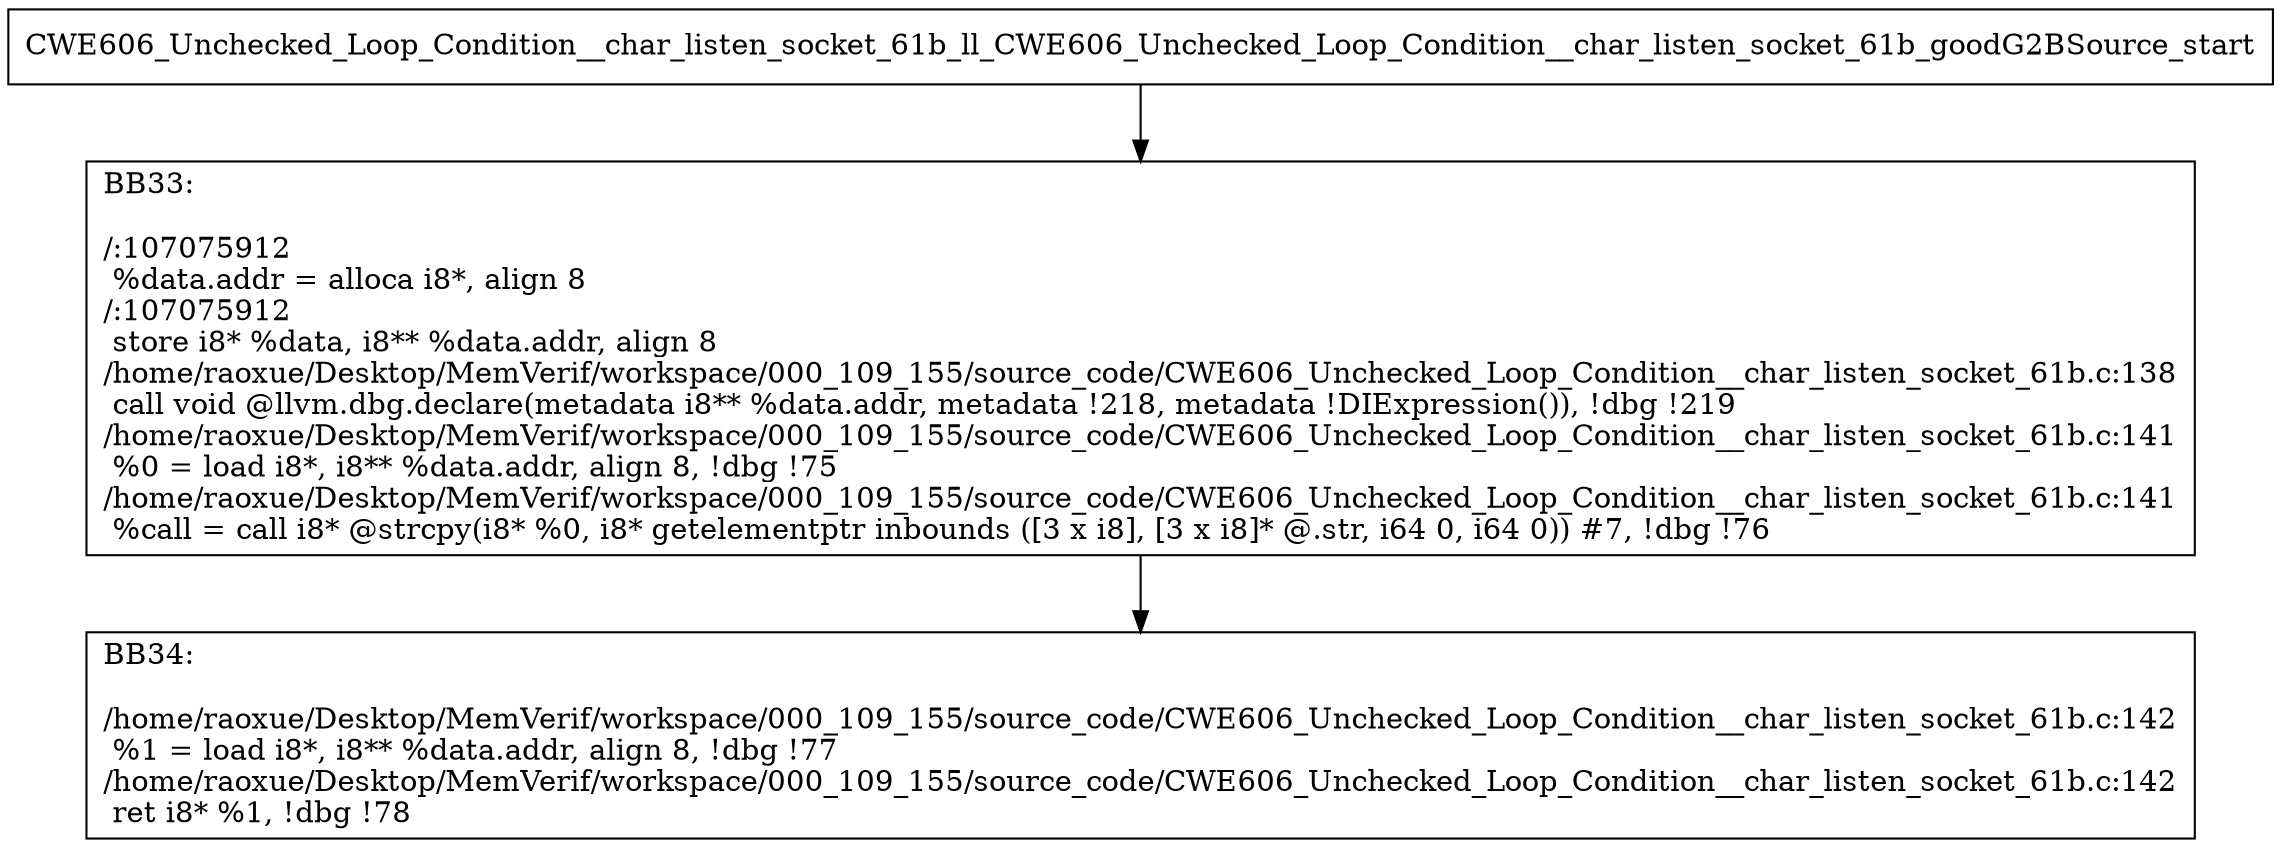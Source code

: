 digraph "CFG for'CWE606_Unchecked_Loop_Condition__char_listen_socket_61b_ll_CWE606_Unchecked_Loop_Condition__char_listen_socket_61b_goodG2BSource' function" {
	BBCWE606_Unchecked_Loop_Condition__char_listen_socket_61b_ll_CWE606_Unchecked_Loop_Condition__char_listen_socket_61b_goodG2BSource_start[shape=record,label="{CWE606_Unchecked_Loop_Condition__char_listen_socket_61b_ll_CWE606_Unchecked_Loop_Condition__char_listen_socket_61b_goodG2BSource_start}"];
	BBCWE606_Unchecked_Loop_Condition__char_listen_socket_61b_ll_CWE606_Unchecked_Loop_Condition__char_listen_socket_61b_goodG2BSource_start-> CWE606_Unchecked_Loop_Condition__char_listen_socket_61b_ll_CWE606_Unchecked_Loop_Condition__char_listen_socket_61b_goodG2BSourceBB33;
	CWE606_Unchecked_Loop_Condition__char_listen_socket_61b_ll_CWE606_Unchecked_Loop_Condition__char_listen_socket_61b_goodG2BSourceBB33 [shape=record, label="{BB33:\l\l/:107075912\l
  %data.addr = alloca i8*, align 8\l
/:107075912\l
  store i8* %data, i8** %data.addr, align 8\l
/home/raoxue/Desktop/MemVerif/workspace/000_109_155/source_code/CWE606_Unchecked_Loop_Condition__char_listen_socket_61b.c:138\l
  call void @llvm.dbg.declare(metadata i8** %data.addr, metadata !218, metadata !DIExpression()), !dbg !219\l
/home/raoxue/Desktop/MemVerif/workspace/000_109_155/source_code/CWE606_Unchecked_Loop_Condition__char_listen_socket_61b.c:141\l
  %0 = load i8*, i8** %data.addr, align 8, !dbg !75\l
/home/raoxue/Desktop/MemVerif/workspace/000_109_155/source_code/CWE606_Unchecked_Loop_Condition__char_listen_socket_61b.c:141\l
  %call = call i8* @strcpy(i8* %0, i8* getelementptr inbounds ([3 x i8], [3 x i8]* @.str, i64 0, i64 0)) #7, !dbg !76\l
}"];
	CWE606_Unchecked_Loop_Condition__char_listen_socket_61b_ll_CWE606_Unchecked_Loop_Condition__char_listen_socket_61b_goodG2BSourceBB33-> CWE606_Unchecked_Loop_Condition__char_listen_socket_61b_ll_CWE606_Unchecked_Loop_Condition__char_listen_socket_61b_goodG2BSourceBB34;
	CWE606_Unchecked_Loop_Condition__char_listen_socket_61b_ll_CWE606_Unchecked_Loop_Condition__char_listen_socket_61b_goodG2BSourceBB34 [shape=record, label="{BB34:\l\l/home/raoxue/Desktop/MemVerif/workspace/000_109_155/source_code/CWE606_Unchecked_Loop_Condition__char_listen_socket_61b.c:142\l
  %1 = load i8*, i8** %data.addr, align 8, !dbg !77\l
/home/raoxue/Desktop/MemVerif/workspace/000_109_155/source_code/CWE606_Unchecked_Loop_Condition__char_listen_socket_61b.c:142\l
  ret i8* %1, !dbg !78\l
}"];
}
